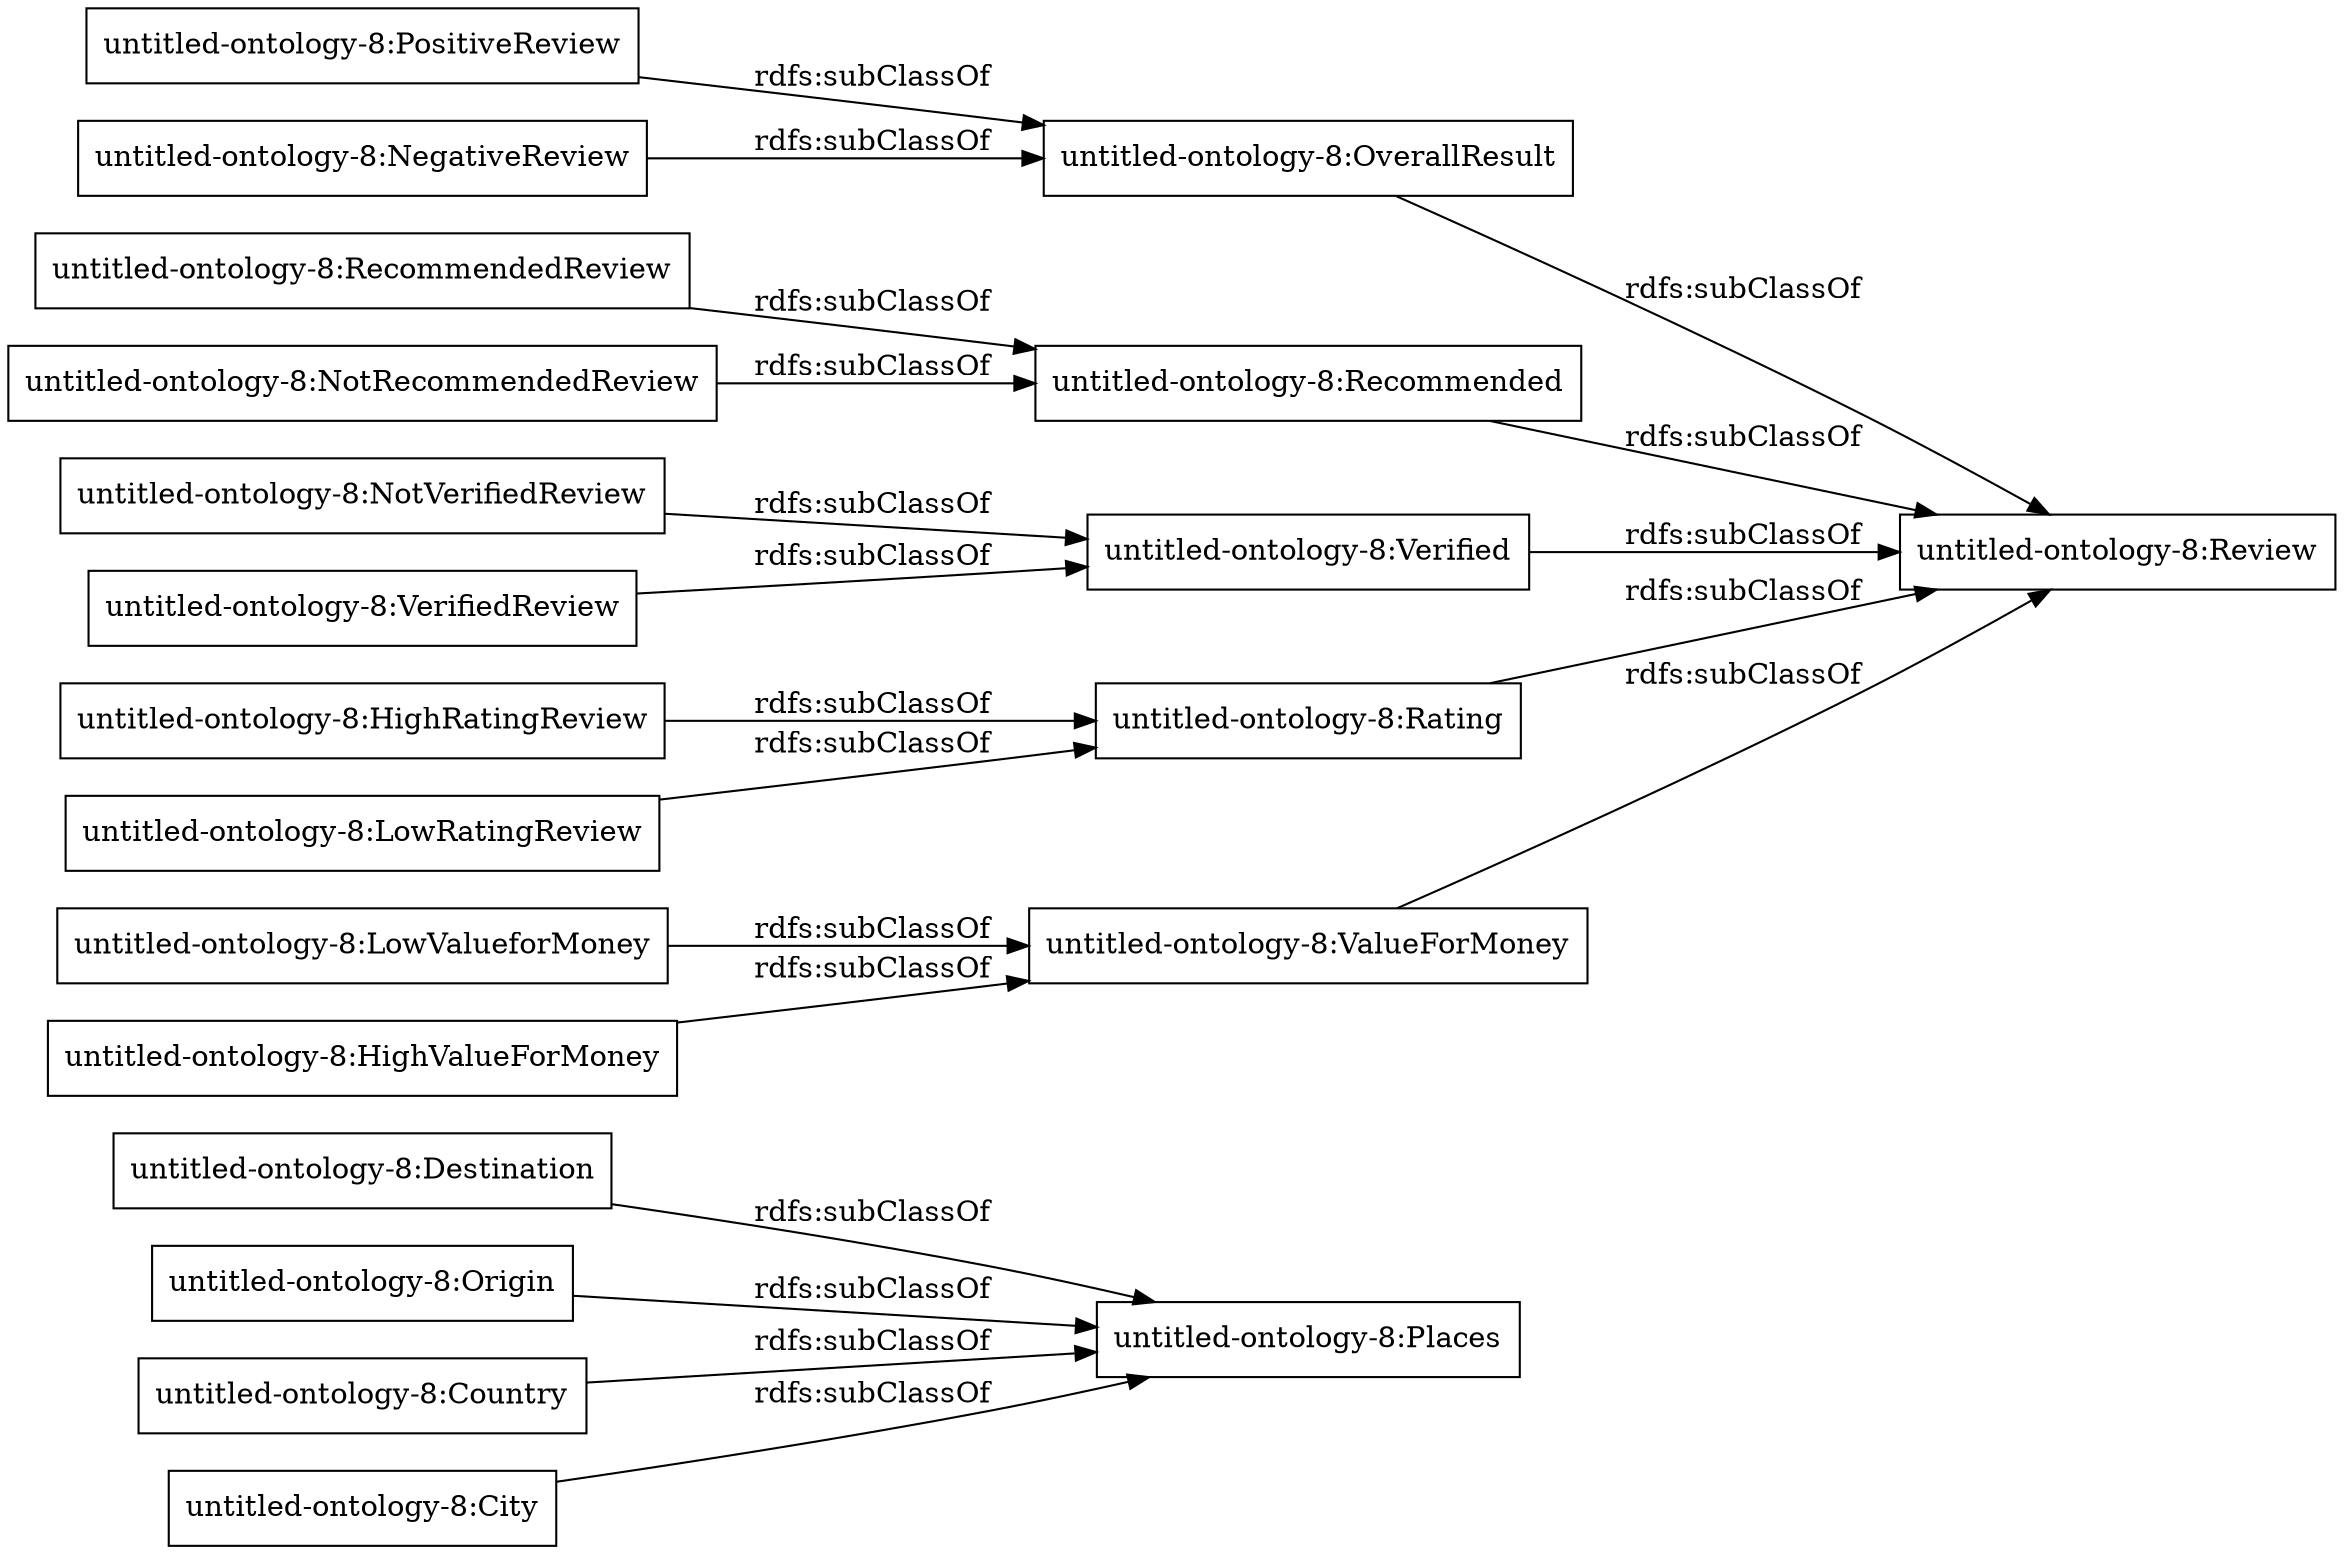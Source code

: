 digraph ar2dtool_diagram { 
rankdir=LR;
size="1000"
node [shape = rectangle, color="black"]; "untitled-ontology-8:Destination" "untitled-ontology-8:Review" "untitled-ontology-8:OverallResult" "untitled-ontology-8:Recommended" "untitled-ontology-8:Verified" "untitled-ontology-8:NotVerifiedReview" "untitled-ontology-8:Origin" "untitled-ontology-8:VerifiedReview" "untitled-ontology-8:Rating" "untitled-ontology-8:PositiveReview" "untitled-ontology-8:HighRatingReview" "untitled-ontology-8:ValueForMoney" "untitled-ontology-8:RecommendedReview" "untitled-ontology-8:NotRecommendedReview" "untitled-ontology-8:LowValueforMoney" "untitled-ontology-8:Country" "untitled-ontology-8:Places" "untitled-ontology-8:LowRatingReview" "untitled-ontology-8:NegativeReview" "untitled-ontology-8:HighValueForMoney" "untitled-ontology-8:City" ; /*classes style*/
	"untitled-ontology-8:LowRatingReview" -> "untitled-ontology-8:Rating" [ label = "rdfs:subClassOf" ];
	"untitled-ontology-8:Recommended" -> "untitled-ontology-8:Review" [ label = "rdfs:subClassOf" ];
	"untitled-ontology-8:NotRecommendedReview" -> "untitled-ontology-8:Recommended" [ label = "rdfs:subClassOf" ];
	"untitled-ontology-8:Origin" -> "untitled-ontology-8:Places" [ label = "rdfs:subClassOf" ];
	"untitled-ontology-8:OverallResult" -> "untitled-ontology-8:Review" [ label = "rdfs:subClassOf" ];
	"untitled-ontology-8:NegativeReview" -> "untitled-ontology-8:OverallResult" [ label = "rdfs:subClassOf" ];
	"untitled-ontology-8:PositiveReview" -> "untitled-ontology-8:OverallResult" [ label = "rdfs:subClassOf" ];
	"untitled-ontology-8:Rating" -> "untitled-ontology-8:Review" [ label = "rdfs:subClassOf" ];
	"untitled-ontology-8:LowValueforMoney" -> "untitled-ontology-8:ValueForMoney" [ label = "rdfs:subClassOf" ];
	"untitled-ontology-8:HighValueForMoney" -> "untitled-ontology-8:ValueForMoney" [ label = "rdfs:subClassOf" ];
	"untitled-ontology-8:HighRatingReview" -> "untitled-ontology-8:Rating" [ label = "rdfs:subClassOf" ];
	"untitled-ontology-8:NotVerifiedReview" -> "untitled-ontology-8:Verified" [ label = "rdfs:subClassOf" ];
	"untitled-ontology-8:Verified" -> "untitled-ontology-8:Review" [ label = "rdfs:subClassOf" ];
	"untitled-ontology-8:RecommendedReview" -> "untitled-ontology-8:Recommended" [ label = "rdfs:subClassOf" ];
	"untitled-ontology-8:VerifiedReview" -> "untitled-ontology-8:Verified" [ label = "rdfs:subClassOf" ];
	"untitled-ontology-8:Destination" -> "untitled-ontology-8:Places" [ label = "rdfs:subClassOf" ];
	"untitled-ontology-8:City" -> "untitled-ontology-8:Places" [ label = "rdfs:subClassOf" ];
	"untitled-ontology-8:Country" -> "untitled-ontology-8:Places" [ label = "rdfs:subClassOf" ];
	"untitled-ontology-8:ValueForMoney" -> "untitled-ontology-8:Review" [ label = "rdfs:subClassOf" ];

}
